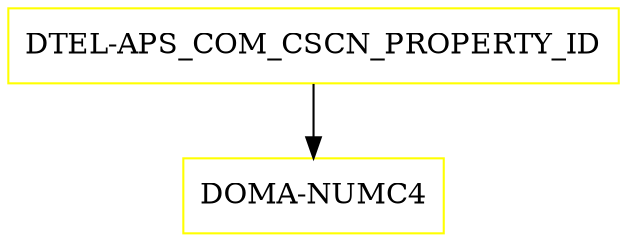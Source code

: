 digraph G {
  "DTEL-APS_COM_CSCN_PROPERTY_ID" [shape=box,color=yellow];
  "DOMA-NUMC4" [shape=box,color=yellow,URL="./DOMA_NUMC4.html"];
  "DTEL-APS_COM_CSCN_PROPERTY_ID" -> "DOMA-NUMC4";
}
